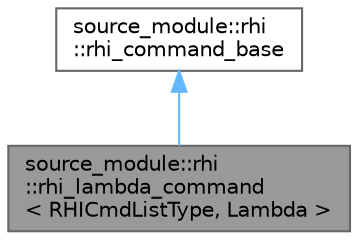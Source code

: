 digraph "source_module::rhi::rhi_lambda_command&lt; RHICmdListType, Lambda &gt;"
{
 // LATEX_PDF_SIZE
  bgcolor="transparent";
  edge [fontname=Helvetica,fontsize=10,labelfontname=Helvetica,labelfontsize=10];
  node [fontname=Helvetica,fontsize=10,shape=box,height=0.2,width=0.4];
  Node1 [id="Node000001",label="source_module::rhi\l::rhi_lambda_command\l\< RHICmdListType, Lambda \>",height=0.2,width=0.4,color="gray40", fillcolor="grey60", style="filled", fontcolor="black",tooltip=" "];
  Node2 -> Node1 [id="edge2_Node000001_Node000002",dir="back",color="steelblue1",style="solid",tooltip=" "];
  Node2 [id="Node000002",label="source_module::rhi\l::rhi_command_base",height=0.2,width=0.4,color="gray40", fillcolor="white", style="filled",URL="$classsource__module_1_1rhi_1_1rhi__command__base.html",tooltip=" "];
}
